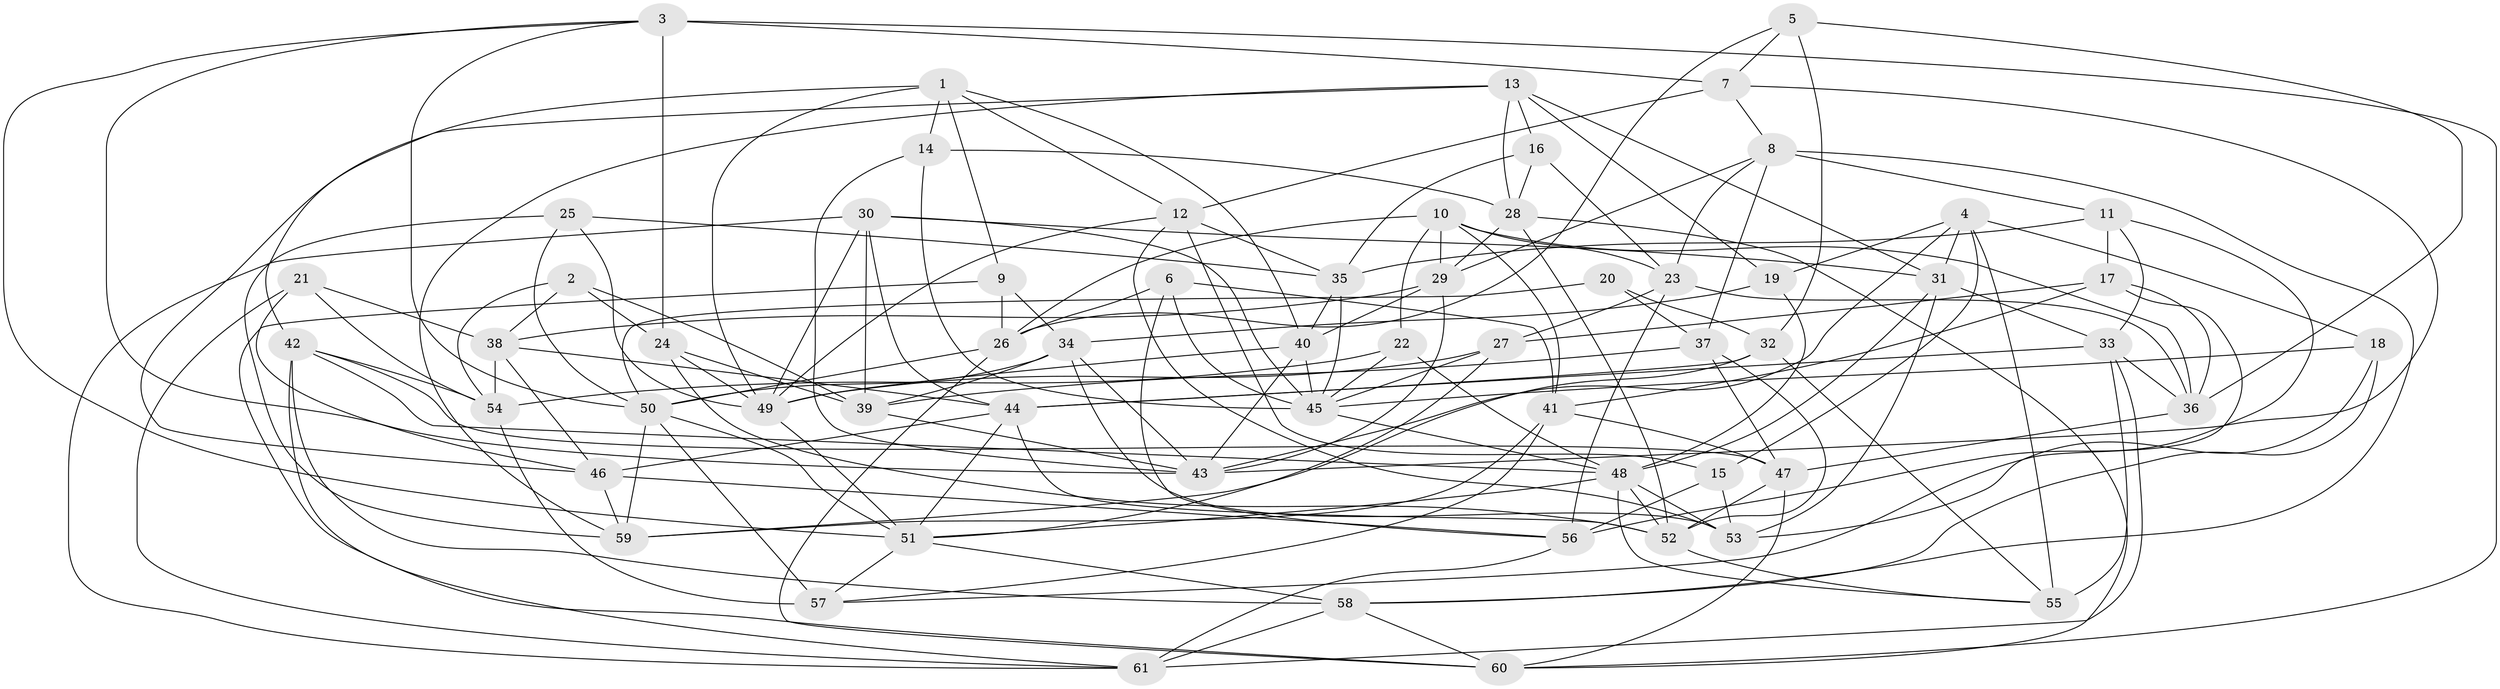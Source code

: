 // original degree distribution, {4: 1.0}
// Generated by graph-tools (version 1.1) at 2025/26/03/09/25 03:26:56]
// undirected, 61 vertices, 173 edges
graph export_dot {
graph [start="1"]
  node [color=gray90,style=filled];
  1;
  2;
  3;
  4;
  5;
  6;
  7;
  8;
  9;
  10;
  11;
  12;
  13;
  14;
  15;
  16;
  17;
  18;
  19;
  20;
  21;
  22;
  23;
  24;
  25;
  26;
  27;
  28;
  29;
  30;
  31;
  32;
  33;
  34;
  35;
  36;
  37;
  38;
  39;
  40;
  41;
  42;
  43;
  44;
  45;
  46;
  47;
  48;
  49;
  50;
  51;
  52;
  53;
  54;
  55;
  56;
  57;
  58;
  59;
  60;
  61;
  1 -- 9 [weight=1.0];
  1 -- 12 [weight=1.0];
  1 -- 14 [weight=1.0];
  1 -- 40 [weight=1.0];
  1 -- 42 [weight=1.0];
  1 -- 49 [weight=1.0];
  2 -- 24 [weight=1.0];
  2 -- 38 [weight=1.0];
  2 -- 39 [weight=1.0];
  2 -- 54 [weight=1.0];
  3 -- 7 [weight=2.0];
  3 -- 24 [weight=2.0];
  3 -- 43 [weight=1.0];
  3 -- 50 [weight=1.0];
  3 -- 51 [weight=1.0];
  3 -- 60 [weight=1.0];
  4 -- 15 [weight=1.0];
  4 -- 18 [weight=1.0];
  4 -- 19 [weight=1.0];
  4 -- 31 [weight=1.0];
  4 -- 43 [weight=1.0];
  4 -- 55 [weight=1.0];
  5 -- 7 [weight=1.0];
  5 -- 26 [weight=1.0];
  5 -- 32 [weight=1.0];
  5 -- 36 [weight=1.0];
  6 -- 26 [weight=1.0];
  6 -- 41 [weight=1.0];
  6 -- 45 [weight=1.0];
  6 -- 56 [weight=1.0];
  7 -- 8 [weight=1.0];
  7 -- 12 [weight=1.0];
  7 -- 43 [weight=1.0];
  8 -- 11 [weight=1.0];
  8 -- 23 [weight=1.0];
  8 -- 29 [weight=1.0];
  8 -- 37 [weight=1.0];
  8 -- 58 [weight=1.0];
  9 -- 26 [weight=1.0];
  9 -- 34 [weight=1.0];
  9 -- 60 [weight=1.0];
  10 -- 22 [weight=1.0];
  10 -- 23 [weight=1.0];
  10 -- 26 [weight=1.0];
  10 -- 29 [weight=1.0];
  10 -- 36 [weight=1.0];
  10 -- 41 [weight=1.0];
  11 -- 17 [weight=2.0];
  11 -- 33 [weight=1.0];
  11 -- 35 [weight=1.0];
  11 -- 56 [weight=1.0];
  12 -- 15 [weight=1.0];
  12 -- 35 [weight=1.0];
  12 -- 49 [weight=1.0];
  12 -- 53 [weight=1.0];
  13 -- 16 [weight=1.0];
  13 -- 19 [weight=1.0];
  13 -- 28 [weight=1.0];
  13 -- 31 [weight=1.0];
  13 -- 46 [weight=1.0];
  13 -- 59 [weight=1.0];
  14 -- 28 [weight=1.0];
  14 -- 43 [weight=1.0];
  14 -- 45 [weight=1.0];
  15 -- 53 [weight=1.0];
  15 -- 56 [weight=1.0];
  16 -- 23 [weight=1.0];
  16 -- 28 [weight=1.0];
  16 -- 35 [weight=1.0];
  17 -- 27 [weight=1.0];
  17 -- 36 [weight=1.0];
  17 -- 41 [weight=1.0];
  17 -- 57 [weight=1.0];
  18 -- 45 [weight=1.0];
  18 -- 53 [weight=1.0];
  18 -- 58 [weight=1.0];
  19 -- 34 [weight=1.0];
  19 -- 48 [weight=1.0];
  20 -- 32 [weight=1.0];
  20 -- 37 [weight=1.0];
  20 -- 50 [weight=2.0];
  21 -- 38 [weight=1.0];
  21 -- 46 [weight=1.0];
  21 -- 54 [weight=1.0];
  21 -- 61 [weight=1.0];
  22 -- 45 [weight=1.0];
  22 -- 48 [weight=1.0];
  22 -- 54 [weight=1.0];
  23 -- 27 [weight=1.0];
  23 -- 36 [weight=1.0];
  23 -- 56 [weight=1.0];
  24 -- 39 [weight=1.0];
  24 -- 49 [weight=1.0];
  24 -- 52 [weight=1.0];
  25 -- 35 [weight=1.0];
  25 -- 49 [weight=1.0];
  25 -- 50 [weight=1.0];
  25 -- 59 [weight=1.0];
  26 -- 50 [weight=1.0];
  26 -- 60 [weight=1.0];
  27 -- 45 [weight=2.0];
  27 -- 49 [weight=1.0];
  27 -- 51 [weight=1.0];
  28 -- 29 [weight=1.0];
  28 -- 52 [weight=1.0];
  28 -- 60 [weight=1.0];
  29 -- 38 [weight=1.0];
  29 -- 40 [weight=1.0];
  29 -- 43 [weight=1.0];
  30 -- 31 [weight=1.0];
  30 -- 39 [weight=1.0];
  30 -- 44 [weight=1.0];
  30 -- 45 [weight=1.0];
  30 -- 49 [weight=1.0];
  30 -- 61 [weight=1.0];
  31 -- 33 [weight=1.0];
  31 -- 48 [weight=1.0];
  31 -- 53 [weight=1.0];
  32 -- 44 [weight=2.0];
  32 -- 55 [weight=1.0];
  32 -- 59 [weight=1.0];
  33 -- 36 [weight=1.0];
  33 -- 44 [weight=1.0];
  33 -- 55 [weight=1.0];
  33 -- 61 [weight=1.0];
  34 -- 39 [weight=1.0];
  34 -- 43 [weight=1.0];
  34 -- 50 [weight=1.0];
  34 -- 53 [weight=1.0];
  35 -- 40 [weight=1.0];
  35 -- 45 [weight=1.0];
  36 -- 47 [weight=1.0];
  37 -- 39 [weight=1.0];
  37 -- 47 [weight=1.0];
  37 -- 52 [weight=2.0];
  38 -- 44 [weight=1.0];
  38 -- 46 [weight=1.0];
  38 -- 54 [weight=1.0];
  39 -- 43 [weight=1.0];
  40 -- 43 [weight=1.0];
  40 -- 45 [weight=1.0];
  40 -- 49 [weight=1.0];
  41 -- 47 [weight=1.0];
  41 -- 57 [weight=1.0];
  41 -- 59 [weight=1.0];
  42 -- 47 [weight=1.0];
  42 -- 48 [weight=1.0];
  42 -- 54 [weight=1.0];
  42 -- 58 [weight=1.0];
  42 -- 61 [weight=1.0];
  44 -- 46 [weight=1.0];
  44 -- 51 [weight=1.0];
  44 -- 52 [weight=1.0];
  45 -- 48 [weight=1.0];
  46 -- 56 [weight=1.0];
  46 -- 59 [weight=1.0];
  47 -- 52 [weight=1.0];
  47 -- 60 [weight=1.0];
  48 -- 51 [weight=1.0];
  48 -- 52 [weight=1.0];
  48 -- 53 [weight=1.0];
  48 -- 55 [weight=2.0];
  49 -- 51 [weight=1.0];
  50 -- 51 [weight=1.0];
  50 -- 57 [weight=2.0];
  50 -- 59 [weight=1.0];
  51 -- 57 [weight=1.0];
  51 -- 58 [weight=1.0];
  52 -- 55 [weight=1.0];
  54 -- 57 [weight=1.0];
  56 -- 61 [weight=1.0];
  58 -- 60 [weight=1.0];
  58 -- 61 [weight=1.0];
}
